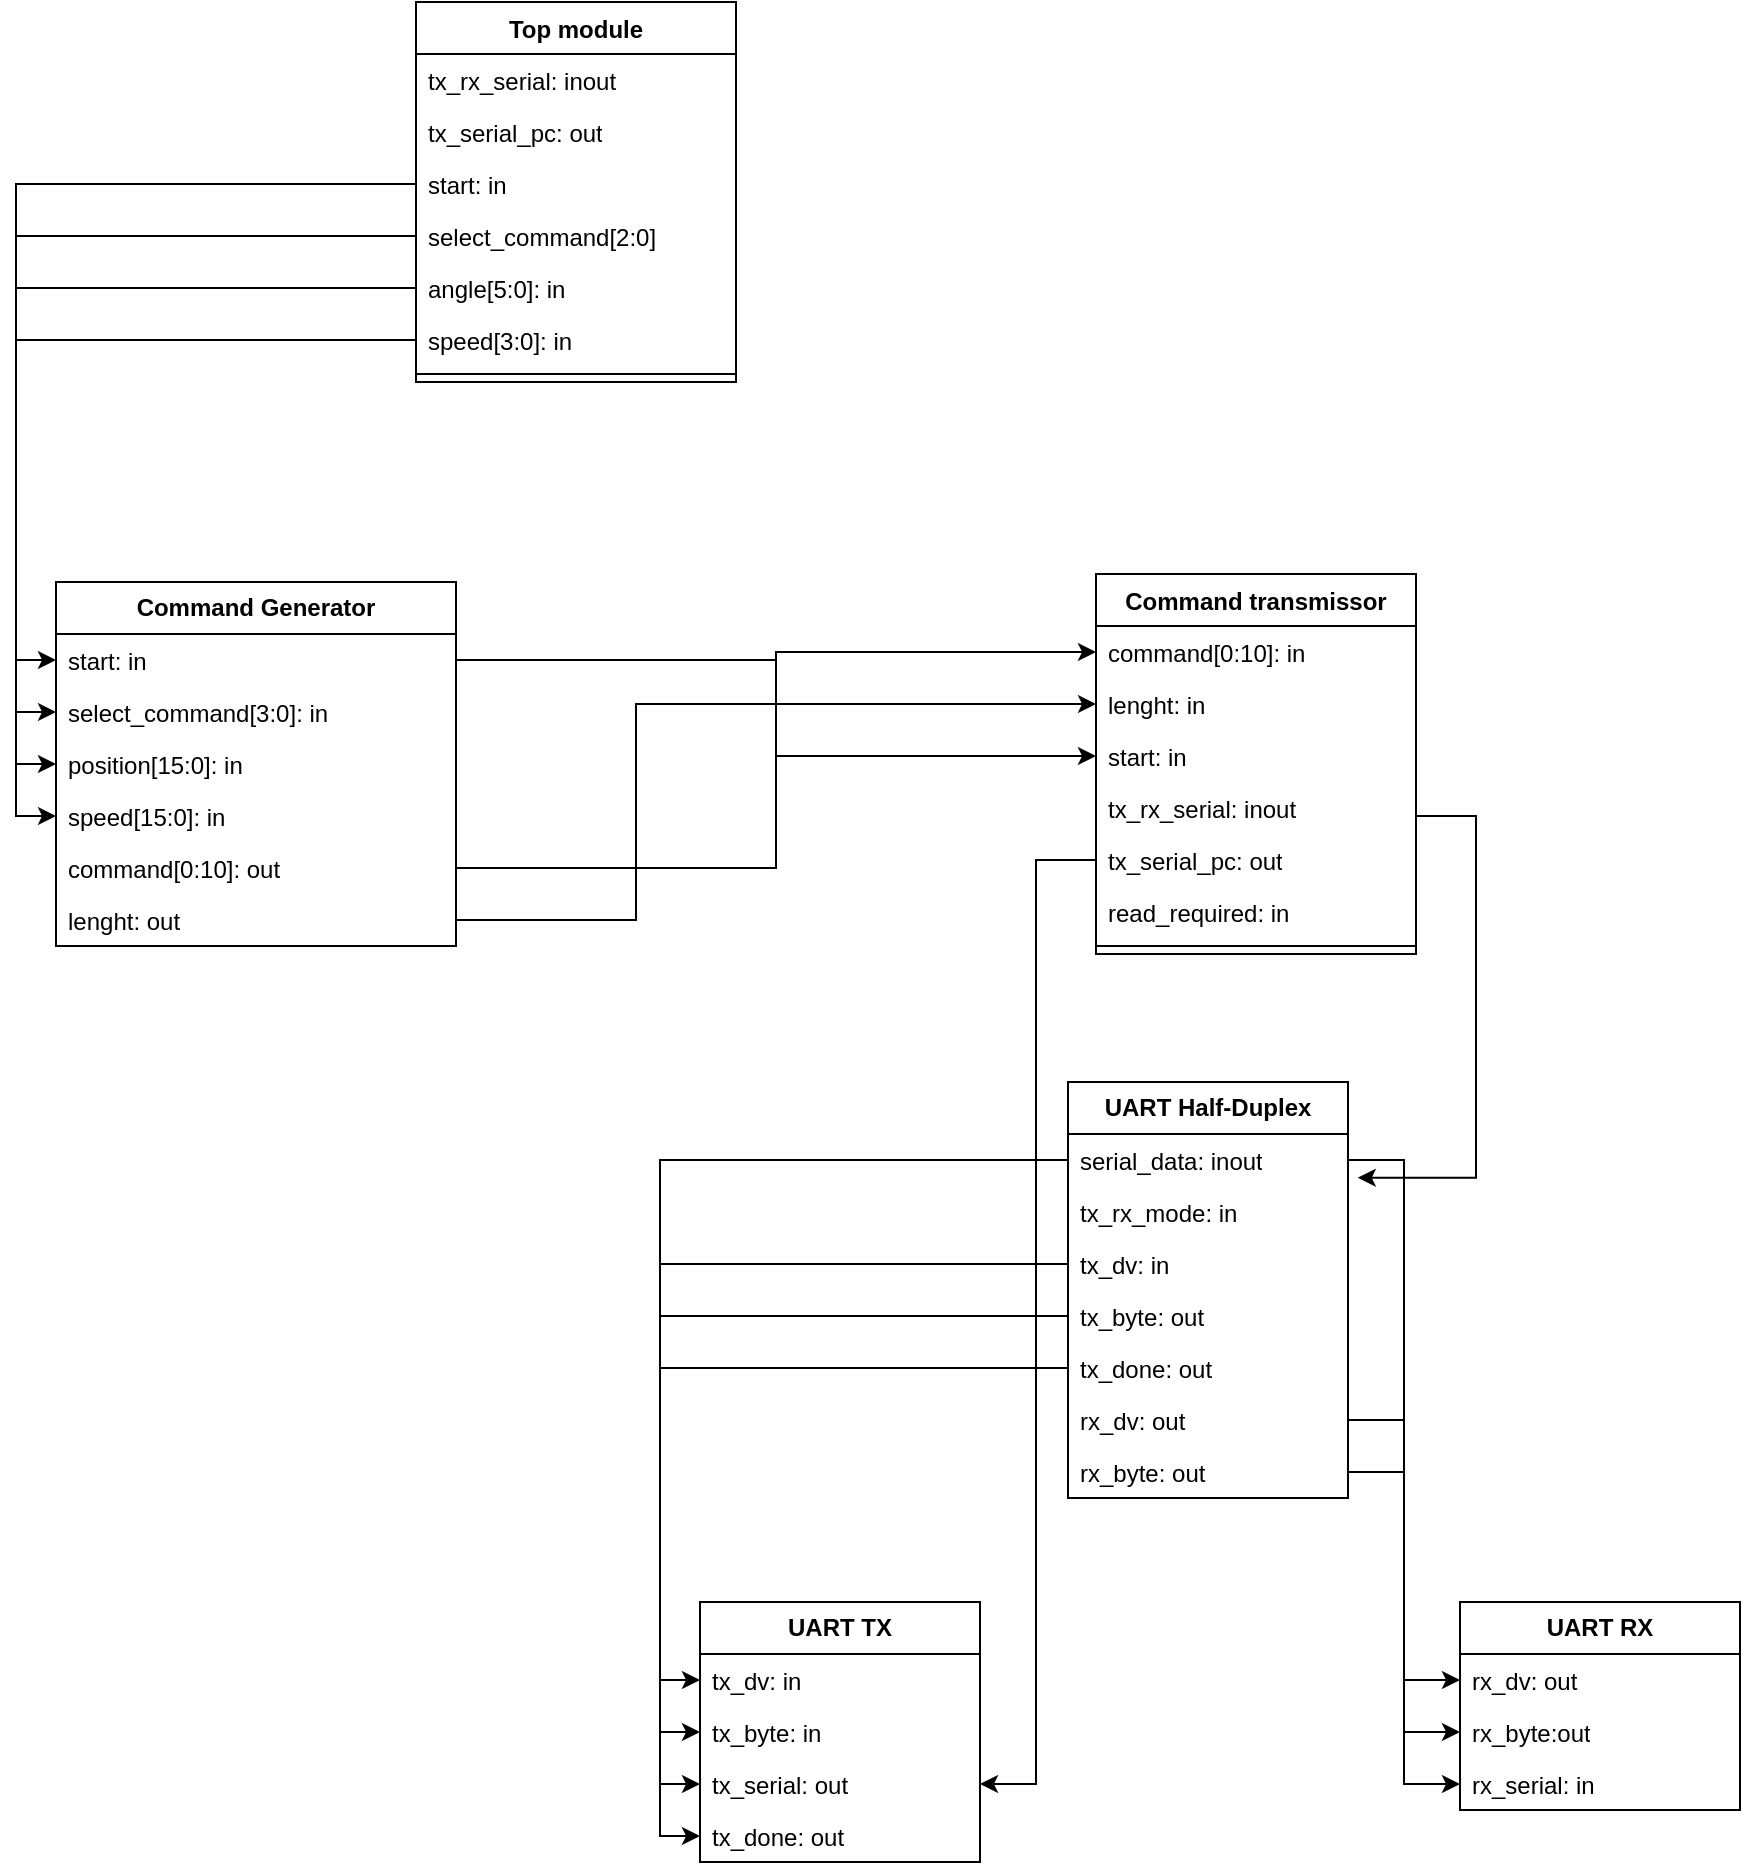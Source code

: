 <mxfile version="24.2.5" type="device">
  <diagram id="C5RBs43oDa-KdzZeNtuy" name="Page-1">
    <mxGraphModel dx="1434" dy="839" grid="1" gridSize="10" guides="1" tooltips="1" connect="1" arrows="1" fold="1" page="1" pageScale="1" pageWidth="827" pageHeight="1169" background="none" math="0" shadow="0">
      <root>
        <mxCell id="WIyWlLk6GJQsqaUBKTNV-0" />
        <mxCell id="WIyWlLk6GJQsqaUBKTNV-1" parent="WIyWlLk6GJQsqaUBKTNV-0" />
        <mxCell id="TnwAJ5CPuAc8V0XNkz1D-4" value="Top module" style="swimlane;fontStyle=1;align=center;verticalAlign=top;childLayout=stackLayout;horizontal=1;startSize=26;horizontalStack=0;resizeParent=1;resizeParentMax=0;resizeLast=0;collapsible=1;marginBottom=0;whiteSpace=wrap;html=1;fillColor=none;" parent="WIyWlLk6GJQsqaUBKTNV-1" vertex="1">
          <mxGeometry x="340" y="150" width="160" height="190" as="geometry" />
        </mxCell>
        <mxCell id="TnwAJ5CPuAc8V0XNkz1D-8" value="tx_rx_serial: inout" style="text;strokeColor=none;fillColor=none;align=left;verticalAlign=top;spacingLeft=4;spacingRight=4;overflow=hidden;rotatable=0;points=[[0,0.5],[1,0.5]];portConstraint=eastwest;whiteSpace=wrap;html=1;" parent="TnwAJ5CPuAc8V0XNkz1D-4" vertex="1">
          <mxGeometry y="26" width="160" height="26" as="geometry" />
        </mxCell>
        <mxCell id="TnwAJ5CPuAc8V0XNkz1D-5" value="tx_serial_pc: out" style="text;strokeColor=none;fillColor=none;align=left;verticalAlign=top;spacingLeft=4;spacingRight=4;overflow=hidden;rotatable=0;points=[[0,0.5],[1,0.5]];portConstraint=eastwest;whiteSpace=wrap;html=1;" parent="TnwAJ5CPuAc8V0XNkz1D-4" vertex="1">
          <mxGeometry y="52" width="160" height="26" as="geometry" />
        </mxCell>
        <mxCell id="TnwAJ5CPuAc8V0XNkz1D-9" value="start: in" style="text;strokeColor=none;fillColor=none;align=left;verticalAlign=top;spacingLeft=4;spacingRight=4;overflow=hidden;rotatable=0;points=[[0,0.5],[1,0.5]];portConstraint=eastwest;whiteSpace=wrap;html=1;" parent="TnwAJ5CPuAc8V0XNkz1D-4" vertex="1">
          <mxGeometry y="78" width="160" height="26" as="geometry" />
        </mxCell>
        <mxCell id="TnwAJ5CPuAc8V0XNkz1D-31" value="select_command[2:0]" style="text;strokeColor=none;fillColor=none;align=left;verticalAlign=top;spacingLeft=4;spacingRight=4;overflow=hidden;rotatable=0;points=[[0,0.5],[1,0.5]];portConstraint=eastwest;whiteSpace=wrap;html=1;" parent="TnwAJ5CPuAc8V0XNkz1D-4" vertex="1">
          <mxGeometry y="104" width="160" height="26" as="geometry" />
        </mxCell>
        <mxCell id="TnwAJ5CPuAc8V0XNkz1D-10" value="angle[5:0]: in" style="text;strokeColor=none;fillColor=none;align=left;verticalAlign=top;spacingLeft=4;spacingRight=4;overflow=hidden;rotatable=0;points=[[0,0.5],[1,0.5]];portConstraint=eastwest;whiteSpace=wrap;html=1;" parent="TnwAJ5CPuAc8V0XNkz1D-4" vertex="1">
          <mxGeometry y="130" width="160" height="26" as="geometry" />
        </mxCell>
        <mxCell id="TnwAJ5CPuAc8V0XNkz1D-11" value="speed[3:0]: in" style="text;strokeColor=none;fillColor=none;align=left;verticalAlign=top;spacingLeft=4;spacingRight=4;overflow=hidden;rotatable=0;points=[[0,0.5],[1,0.5]];portConstraint=eastwest;whiteSpace=wrap;html=1;" parent="TnwAJ5CPuAc8V0XNkz1D-4" vertex="1">
          <mxGeometry y="156" width="160" height="26" as="geometry" />
        </mxCell>
        <mxCell id="TnwAJ5CPuAc8V0XNkz1D-6" value="" style="line;strokeWidth=1;fillColor=none;align=left;verticalAlign=middle;spacingTop=-1;spacingLeft=3;spacingRight=3;rotatable=0;labelPosition=right;points=[];portConstraint=eastwest;strokeColor=inherit;" parent="TnwAJ5CPuAc8V0XNkz1D-4" vertex="1">
          <mxGeometry y="182" width="160" height="8" as="geometry" />
        </mxCell>
        <mxCell id="TnwAJ5CPuAc8V0XNkz1D-13" value="&lt;b&gt;Command Generator&lt;/b&gt;" style="swimlane;fontStyle=0;childLayout=stackLayout;horizontal=1;startSize=26;fillColor=none;horizontalStack=0;resizeParent=1;resizeParentMax=0;resizeLast=0;collapsible=1;marginBottom=0;whiteSpace=wrap;html=1;" parent="WIyWlLk6GJQsqaUBKTNV-1" vertex="1">
          <mxGeometry x="160" y="440" width="200" height="182" as="geometry">
            <mxRectangle x="160" y="440" width="160" height="30" as="alternateBounds" />
          </mxGeometry>
        </mxCell>
        <mxCell id="TnwAJ5CPuAc8V0XNkz1D-14" value="start: in" style="text;strokeColor=none;fillColor=none;align=left;verticalAlign=top;spacingLeft=4;spacingRight=4;overflow=hidden;rotatable=0;points=[[0,0.5],[1,0.5]];portConstraint=eastwest;whiteSpace=wrap;html=1;" parent="TnwAJ5CPuAc8V0XNkz1D-13" vertex="1">
          <mxGeometry y="26" width="200" height="26" as="geometry" />
        </mxCell>
        <mxCell id="TnwAJ5CPuAc8V0XNkz1D-15" value="select_command[&lt;span style=&quot;background-color: initial;&quot;&gt;3:0]: in&lt;/span&gt;" style="text;strokeColor=none;fillColor=none;align=left;verticalAlign=top;spacingLeft=4;spacingRight=4;overflow=hidden;rotatable=0;points=[[0,0.5],[1,0.5]];portConstraint=eastwest;whiteSpace=wrap;html=1;" parent="TnwAJ5CPuAc8V0XNkz1D-13" vertex="1">
          <mxGeometry y="52" width="200" height="26" as="geometry" />
        </mxCell>
        <mxCell id="TnwAJ5CPuAc8V0XNkz1D-16" value="position[15:0]: in" style="text;strokeColor=none;fillColor=none;align=left;verticalAlign=top;spacingLeft=4;spacingRight=4;overflow=hidden;rotatable=0;points=[[0,0.5],[1,0.5]];portConstraint=eastwest;whiteSpace=wrap;html=1;" parent="TnwAJ5CPuAc8V0XNkz1D-13" vertex="1">
          <mxGeometry y="78" width="200" height="26" as="geometry" />
        </mxCell>
        <mxCell id="TnwAJ5CPuAc8V0XNkz1D-18" value="speed[15:0]: in" style="text;strokeColor=none;fillColor=none;align=left;verticalAlign=top;spacingLeft=4;spacingRight=4;overflow=hidden;rotatable=0;points=[[0,0.5],[1,0.5]];portConstraint=eastwest;whiteSpace=wrap;html=1;" parent="TnwAJ5CPuAc8V0XNkz1D-13" vertex="1">
          <mxGeometry y="104" width="200" height="26" as="geometry" />
        </mxCell>
        <mxCell id="TnwAJ5CPuAc8V0XNkz1D-19" value="command[0:10]: out" style="text;strokeColor=none;fillColor=none;align=left;verticalAlign=top;spacingLeft=4;spacingRight=4;overflow=hidden;rotatable=0;points=[[0,0.5],[1,0.5]];portConstraint=eastwest;whiteSpace=wrap;html=1;" parent="TnwAJ5CPuAc8V0XNkz1D-13" vertex="1">
          <mxGeometry y="130" width="200" height="26" as="geometry" />
        </mxCell>
        <mxCell id="TnwAJ5CPuAc8V0XNkz1D-20" value="lenght: out" style="text;strokeColor=none;fillColor=none;align=left;verticalAlign=top;spacingLeft=4;spacingRight=4;overflow=hidden;rotatable=0;points=[[0,0.5],[1,0.5]];portConstraint=eastwest;whiteSpace=wrap;html=1;" parent="TnwAJ5CPuAc8V0XNkz1D-13" vertex="1">
          <mxGeometry y="156" width="200" height="26" as="geometry" />
        </mxCell>
        <mxCell id="TnwAJ5CPuAc8V0XNkz1D-21" style="edgeStyle=orthogonalEdgeStyle;rounded=0;orthogonalLoop=1;jettySize=auto;html=1;exitX=0;exitY=0.5;exitDx=0;exitDy=0;entryX=0;entryY=0.5;entryDx=0;entryDy=0;" parent="WIyWlLk6GJQsqaUBKTNV-1" source="TnwAJ5CPuAc8V0XNkz1D-9" target="TnwAJ5CPuAc8V0XNkz1D-14" edge="1">
          <mxGeometry relative="1" as="geometry" />
        </mxCell>
        <mxCell id="TnwAJ5CPuAc8V0XNkz1D-26" value="Command transmissor" style="swimlane;fontStyle=1;align=center;verticalAlign=top;childLayout=stackLayout;horizontal=1;startSize=26;horizontalStack=0;resizeParent=1;resizeParentMax=0;resizeLast=0;collapsible=1;marginBottom=0;whiteSpace=wrap;html=1;fillColor=none;" parent="WIyWlLk6GJQsqaUBKTNV-1" vertex="1">
          <mxGeometry x="680" y="436" width="160" height="190" as="geometry" />
        </mxCell>
        <mxCell id="TnwAJ5CPuAc8V0XNkz1D-27" value="command[0:10]: in" style="text;strokeColor=none;fillColor=none;align=left;verticalAlign=top;spacingLeft=4;spacingRight=4;overflow=hidden;rotatable=0;points=[[0,0.5],[1,0.5]];portConstraint=eastwest;whiteSpace=wrap;html=1;" parent="TnwAJ5CPuAc8V0XNkz1D-26" vertex="1">
          <mxGeometry y="26" width="160" height="26" as="geometry" />
        </mxCell>
        <mxCell id="TnwAJ5CPuAc8V0XNkz1D-35" value="lenght: in" style="text;strokeColor=none;fillColor=none;align=left;verticalAlign=top;spacingLeft=4;spacingRight=4;overflow=hidden;rotatable=0;points=[[0,0.5],[1,0.5]];portConstraint=eastwest;whiteSpace=wrap;html=1;" parent="TnwAJ5CPuAc8V0XNkz1D-26" vertex="1">
          <mxGeometry y="52" width="160" height="26" as="geometry" />
        </mxCell>
        <mxCell id="TnwAJ5CPuAc8V0XNkz1D-36" value="start: in" style="text;strokeColor=none;fillColor=none;align=left;verticalAlign=top;spacingLeft=4;spacingRight=4;overflow=hidden;rotatable=0;points=[[0,0.5],[1,0.5]];portConstraint=eastwest;whiteSpace=wrap;html=1;" parent="TnwAJ5CPuAc8V0XNkz1D-26" vertex="1">
          <mxGeometry y="78" width="160" height="26" as="geometry" />
        </mxCell>
        <mxCell id="TnwAJ5CPuAc8V0XNkz1D-38" value="tx_rx_serial: inout" style="text;strokeColor=none;fillColor=none;align=left;verticalAlign=top;spacingLeft=4;spacingRight=4;overflow=hidden;rotatable=0;points=[[0,0.5],[1,0.5]];portConstraint=eastwest;whiteSpace=wrap;html=1;" parent="TnwAJ5CPuAc8V0XNkz1D-26" vertex="1">
          <mxGeometry y="104" width="160" height="26" as="geometry" />
        </mxCell>
        <mxCell id="TnwAJ5CPuAc8V0XNkz1D-41" value="tx_serial_pc: out" style="text;strokeColor=none;fillColor=none;align=left;verticalAlign=top;spacingLeft=4;spacingRight=4;overflow=hidden;rotatable=0;points=[[0,0.5],[1,0.5]];portConstraint=eastwest;whiteSpace=wrap;html=1;" parent="TnwAJ5CPuAc8V0XNkz1D-26" vertex="1">
          <mxGeometry y="130" width="160" height="26" as="geometry" />
        </mxCell>
        <mxCell id="amayKDEEgC7S6bJP1GTe-31" value="read_required: in" style="text;strokeColor=none;fillColor=none;align=left;verticalAlign=top;spacingLeft=4;spacingRight=4;overflow=hidden;rotatable=0;points=[[0,0.5],[1,0.5]];portConstraint=eastwest;whiteSpace=wrap;html=1;" parent="TnwAJ5CPuAc8V0XNkz1D-26" vertex="1">
          <mxGeometry y="156" width="160" height="26" as="geometry" />
        </mxCell>
        <mxCell id="TnwAJ5CPuAc8V0XNkz1D-28" value="" style="line;strokeWidth=1;fillColor=none;align=left;verticalAlign=middle;spacingTop=-1;spacingLeft=3;spacingRight=3;rotatable=0;labelPosition=right;points=[];portConstraint=eastwest;strokeColor=inherit;" parent="TnwAJ5CPuAc8V0XNkz1D-26" vertex="1">
          <mxGeometry y="182" width="160" height="8" as="geometry" />
        </mxCell>
        <mxCell id="TnwAJ5CPuAc8V0XNkz1D-30" style="edgeStyle=orthogonalEdgeStyle;rounded=0;orthogonalLoop=1;jettySize=auto;html=1;exitX=0;exitY=0.5;exitDx=0;exitDy=0;entryX=0;entryY=0.5;entryDx=0;entryDy=0;" parent="WIyWlLk6GJQsqaUBKTNV-1" source="TnwAJ5CPuAc8V0XNkz1D-10" target="TnwAJ5CPuAc8V0XNkz1D-16" edge="1">
          <mxGeometry relative="1" as="geometry" />
        </mxCell>
        <mxCell id="TnwAJ5CPuAc8V0XNkz1D-32" style="edgeStyle=orthogonalEdgeStyle;rounded=0;orthogonalLoop=1;jettySize=auto;html=1;exitX=0;exitY=0.5;exitDx=0;exitDy=0;entryX=0;entryY=0.5;entryDx=0;entryDy=0;" parent="WIyWlLk6GJQsqaUBKTNV-1" source="TnwAJ5CPuAc8V0XNkz1D-31" target="TnwAJ5CPuAc8V0XNkz1D-15" edge="1">
          <mxGeometry relative="1" as="geometry" />
        </mxCell>
        <mxCell id="TnwAJ5CPuAc8V0XNkz1D-34" style="edgeStyle=orthogonalEdgeStyle;rounded=0;orthogonalLoop=1;jettySize=auto;html=1;exitX=0;exitY=0.5;exitDx=0;exitDy=0;entryX=0;entryY=0.5;entryDx=0;entryDy=0;" parent="WIyWlLk6GJQsqaUBKTNV-1" source="TnwAJ5CPuAc8V0XNkz1D-11" target="TnwAJ5CPuAc8V0XNkz1D-18" edge="1">
          <mxGeometry relative="1" as="geometry" />
        </mxCell>
        <mxCell id="TnwAJ5CPuAc8V0XNkz1D-44" value="&lt;b&gt;UART Half-Duplex&lt;/b&gt;" style="swimlane;fontStyle=0;childLayout=stackLayout;horizontal=1;startSize=26;fillColor=none;horizontalStack=0;resizeParent=1;resizeParentMax=0;resizeLast=0;collapsible=1;marginBottom=0;whiteSpace=wrap;html=1;" parent="WIyWlLk6GJQsqaUBKTNV-1" vertex="1">
          <mxGeometry x="666" y="690" width="140" height="208" as="geometry" />
        </mxCell>
        <mxCell id="TnwAJ5CPuAc8V0XNkz1D-45" value="serial_data: inout" style="text;strokeColor=none;fillColor=none;align=left;verticalAlign=top;spacingLeft=4;spacingRight=4;overflow=hidden;rotatable=0;points=[[0,0.5],[1,0.5]];portConstraint=eastwest;whiteSpace=wrap;html=1;" parent="TnwAJ5CPuAc8V0XNkz1D-44" vertex="1">
          <mxGeometry y="26" width="140" height="26" as="geometry" />
        </mxCell>
        <mxCell id="TnwAJ5CPuAc8V0XNkz1D-46" value="tx_rx_mode: in" style="text;strokeColor=none;fillColor=none;align=left;verticalAlign=top;spacingLeft=4;spacingRight=4;overflow=hidden;rotatable=0;points=[[0,0.5],[1,0.5]];portConstraint=eastwest;whiteSpace=wrap;html=1;" parent="TnwAJ5CPuAc8V0XNkz1D-44" vertex="1">
          <mxGeometry y="52" width="140" height="26" as="geometry" />
        </mxCell>
        <mxCell id="TnwAJ5CPuAc8V0XNkz1D-47" value="tx_dv: in" style="text;strokeColor=none;fillColor=none;align=left;verticalAlign=top;spacingLeft=4;spacingRight=4;overflow=hidden;rotatable=0;points=[[0,0.5],[1,0.5]];portConstraint=eastwest;whiteSpace=wrap;html=1;" parent="TnwAJ5CPuAc8V0XNkz1D-44" vertex="1">
          <mxGeometry y="78" width="140" height="26" as="geometry" />
        </mxCell>
        <mxCell id="amayKDEEgC7S6bJP1GTe-0" value="tx_byte: out&lt;div&gt;&lt;br&gt;&lt;/div&gt;&lt;div&gt;&lt;br&gt;&lt;/div&gt;" style="text;strokeColor=none;fillColor=none;align=left;verticalAlign=top;spacingLeft=4;spacingRight=4;overflow=hidden;rotatable=0;points=[[0,0.5],[1,0.5]];portConstraint=eastwest;whiteSpace=wrap;html=1;" parent="TnwAJ5CPuAc8V0XNkz1D-44" vertex="1">
          <mxGeometry y="104" width="140" height="26" as="geometry" />
        </mxCell>
        <mxCell id="amayKDEEgC7S6bJP1GTe-1" value="&lt;div&gt;tx_done: out&lt;/div&gt;&lt;div&gt;&lt;br&gt;&lt;/div&gt;" style="text;strokeColor=none;fillColor=none;align=left;verticalAlign=top;spacingLeft=4;spacingRight=4;overflow=hidden;rotatable=0;points=[[0,0.5],[1,0.5]];portConstraint=eastwest;whiteSpace=wrap;html=1;" parent="TnwAJ5CPuAc8V0XNkz1D-44" vertex="1">
          <mxGeometry y="130" width="140" height="26" as="geometry" />
        </mxCell>
        <mxCell id="amayKDEEgC7S6bJP1GTe-2" value="&lt;div&gt;rx_dv: out&lt;/div&gt;" style="text;strokeColor=none;fillColor=none;align=left;verticalAlign=top;spacingLeft=4;spacingRight=4;overflow=hidden;rotatable=0;points=[[0,0.5],[1,0.5]];portConstraint=eastwest;whiteSpace=wrap;html=1;" parent="TnwAJ5CPuAc8V0XNkz1D-44" vertex="1">
          <mxGeometry y="156" width="140" height="26" as="geometry" />
        </mxCell>
        <mxCell id="amayKDEEgC7S6bJP1GTe-3" value="&lt;div&gt;rx_byte: out&lt;/div&gt;" style="text;strokeColor=none;fillColor=none;align=left;verticalAlign=top;spacingLeft=4;spacingRight=4;overflow=hidden;rotatable=0;points=[[0,0.5],[1,0.5]];portConstraint=eastwest;whiteSpace=wrap;html=1;" parent="TnwAJ5CPuAc8V0XNkz1D-44" vertex="1">
          <mxGeometry y="182" width="140" height="26" as="geometry" />
        </mxCell>
        <mxCell id="1zdNLik2yXZ2N5R2brSp-3" style="edgeStyle=orthogonalEdgeStyle;rounded=0;orthogonalLoop=1;jettySize=auto;html=1;exitX=1;exitY=0.5;exitDx=0;exitDy=0;entryX=1.035;entryY=-0.159;entryDx=0;entryDy=0;entryPerimeter=0;" parent="WIyWlLk6GJQsqaUBKTNV-1" source="TnwAJ5CPuAc8V0XNkz1D-38" target="TnwAJ5CPuAc8V0XNkz1D-46" edge="1">
          <mxGeometry relative="1" as="geometry">
            <Array as="points">
              <mxPoint x="870" y="557" />
              <mxPoint x="870" y="738" />
            </Array>
          </mxGeometry>
        </mxCell>
        <mxCell id="amayKDEEgC7S6bJP1GTe-4" value="&lt;b&gt;UART TX&lt;/b&gt;" style="swimlane;fontStyle=0;childLayout=stackLayout;horizontal=1;startSize=26;fillColor=none;horizontalStack=0;resizeParent=1;resizeParentMax=0;resizeLast=0;collapsible=1;marginBottom=0;whiteSpace=wrap;html=1;" parent="WIyWlLk6GJQsqaUBKTNV-1" vertex="1">
          <mxGeometry x="482" y="950" width="140" height="130" as="geometry" />
        </mxCell>
        <mxCell id="amayKDEEgC7S6bJP1GTe-5" value="tx_dv: in" style="text;strokeColor=none;fillColor=none;align=left;verticalAlign=top;spacingLeft=4;spacingRight=4;overflow=hidden;rotatable=0;points=[[0,0.5],[1,0.5]];portConstraint=eastwest;whiteSpace=wrap;html=1;" parent="amayKDEEgC7S6bJP1GTe-4" vertex="1">
          <mxGeometry y="26" width="140" height="26" as="geometry" />
        </mxCell>
        <mxCell id="amayKDEEgC7S6bJP1GTe-6" value="tx_byte: in" style="text;strokeColor=none;fillColor=none;align=left;verticalAlign=top;spacingLeft=4;spacingRight=4;overflow=hidden;rotatable=0;points=[[0,0.5],[1,0.5]];portConstraint=eastwest;whiteSpace=wrap;html=1;" parent="amayKDEEgC7S6bJP1GTe-4" vertex="1">
          <mxGeometry y="52" width="140" height="26" as="geometry" />
        </mxCell>
        <mxCell id="amayKDEEgC7S6bJP1GTe-7" value="tx_serial: out" style="text;strokeColor=none;fillColor=none;align=left;verticalAlign=top;spacingLeft=4;spacingRight=4;overflow=hidden;rotatable=0;points=[[0,0.5],[1,0.5]];portConstraint=eastwest;whiteSpace=wrap;html=1;" parent="amayKDEEgC7S6bJP1GTe-4" vertex="1">
          <mxGeometry y="78" width="140" height="26" as="geometry" />
        </mxCell>
        <mxCell id="amayKDEEgC7S6bJP1GTe-8" value="tx_done: out" style="text;strokeColor=none;fillColor=none;align=left;verticalAlign=top;spacingLeft=4;spacingRight=4;overflow=hidden;rotatable=0;points=[[0,0.5],[1,0.5]];portConstraint=eastwest;whiteSpace=wrap;html=1;" parent="amayKDEEgC7S6bJP1GTe-4" vertex="1">
          <mxGeometry y="104" width="140" height="26" as="geometry" />
        </mxCell>
        <mxCell id="amayKDEEgC7S6bJP1GTe-9" style="edgeStyle=orthogonalEdgeStyle;rounded=0;orthogonalLoop=1;jettySize=auto;html=1;exitX=0;exitY=0.5;exitDx=0;exitDy=0;entryX=0;entryY=0.5;entryDx=0;entryDy=0;" parent="WIyWlLk6GJQsqaUBKTNV-1" source="TnwAJ5CPuAc8V0XNkz1D-47" target="amayKDEEgC7S6bJP1GTe-5" edge="1">
          <mxGeometry relative="1" as="geometry" />
        </mxCell>
        <mxCell id="amayKDEEgC7S6bJP1GTe-11" style="edgeStyle=orthogonalEdgeStyle;rounded=0;orthogonalLoop=1;jettySize=auto;html=1;exitX=0;exitY=0.5;exitDx=0;exitDy=0;entryX=0;entryY=0.5;entryDx=0;entryDy=0;" parent="WIyWlLk6GJQsqaUBKTNV-1" source="amayKDEEgC7S6bJP1GTe-0" target="amayKDEEgC7S6bJP1GTe-6" edge="1">
          <mxGeometry relative="1" as="geometry" />
        </mxCell>
        <mxCell id="amayKDEEgC7S6bJP1GTe-12" style="edgeStyle=orthogonalEdgeStyle;rounded=0;orthogonalLoop=1;jettySize=auto;html=1;exitX=0;exitY=0.5;exitDx=0;exitDy=0;entryX=0;entryY=0.5;entryDx=0;entryDy=0;" parent="WIyWlLk6GJQsqaUBKTNV-1" source="TnwAJ5CPuAc8V0XNkz1D-45" target="amayKDEEgC7S6bJP1GTe-7" edge="1">
          <mxGeometry relative="1" as="geometry" />
        </mxCell>
        <mxCell id="amayKDEEgC7S6bJP1GTe-13" style="edgeStyle=orthogonalEdgeStyle;rounded=0;orthogonalLoop=1;jettySize=auto;html=1;exitX=0;exitY=0.5;exitDx=0;exitDy=0;entryX=0;entryY=0.5;entryDx=0;entryDy=0;" parent="WIyWlLk6GJQsqaUBKTNV-1" source="amayKDEEgC7S6bJP1GTe-1" target="amayKDEEgC7S6bJP1GTe-8" edge="1">
          <mxGeometry relative="1" as="geometry" />
        </mxCell>
        <mxCell id="amayKDEEgC7S6bJP1GTe-16" value="&lt;b&gt;UART RX&lt;/b&gt;" style="swimlane;fontStyle=0;childLayout=stackLayout;horizontal=1;startSize=26;fillColor=none;horizontalStack=0;resizeParent=1;resizeParentMax=0;resizeLast=0;collapsible=1;marginBottom=0;whiteSpace=wrap;html=1;" parent="WIyWlLk6GJQsqaUBKTNV-1" vertex="1">
          <mxGeometry x="862" y="950" width="140" height="104" as="geometry" />
        </mxCell>
        <mxCell id="amayKDEEgC7S6bJP1GTe-17" value="rx_dv: out" style="text;strokeColor=none;fillColor=none;align=left;verticalAlign=top;spacingLeft=4;spacingRight=4;overflow=hidden;rotatable=0;points=[[0,0.5],[1,0.5]];portConstraint=eastwest;whiteSpace=wrap;html=1;" parent="amayKDEEgC7S6bJP1GTe-16" vertex="1">
          <mxGeometry y="26" width="140" height="26" as="geometry" />
        </mxCell>
        <mxCell id="amayKDEEgC7S6bJP1GTe-18" value="rx_byte:out" style="text;strokeColor=none;fillColor=none;align=left;verticalAlign=top;spacingLeft=4;spacingRight=4;overflow=hidden;rotatable=0;points=[[0,0.5],[1,0.5]];portConstraint=eastwest;whiteSpace=wrap;html=1;" parent="amayKDEEgC7S6bJP1GTe-16" vertex="1">
          <mxGeometry y="52" width="140" height="26" as="geometry" />
        </mxCell>
        <mxCell id="amayKDEEgC7S6bJP1GTe-19" value="rx_serial: in" style="text;strokeColor=none;fillColor=none;align=left;verticalAlign=top;spacingLeft=4;spacingRight=4;overflow=hidden;rotatable=0;points=[[0,0.5],[1,0.5]];portConstraint=eastwest;whiteSpace=wrap;html=1;" parent="amayKDEEgC7S6bJP1GTe-16" vertex="1">
          <mxGeometry y="78" width="140" height="26" as="geometry" />
        </mxCell>
        <mxCell id="amayKDEEgC7S6bJP1GTe-21" style="edgeStyle=orthogonalEdgeStyle;rounded=0;orthogonalLoop=1;jettySize=auto;html=1;exitX=1;exitY=0.5;exitDx=0;exitDy=0;entryX=0;entryY=0.5;entryDx=0;entryDy=0;" parent="WIyWlLk6GJQsqaUBKTNV-1" source="amayKDEEgC7S6bJP1GTe-2" target="amayKDEEgC7S6bJP1GTe-17" edge="1">
          <mxGeometry relative="1" as="geometry" />
        </mxCell>
        <mxCell id="amayKDEEgC7S6bJP1GTe-23" style="edgeStyle=orthogonalEdgeStyle;rounded=0;orthogonalLoop=1;jettySize=auto;html=1;exitX=1;exitY=0.5;exitDx=0;exitDy=0;entryX=0;entryY=0.5;entryDx=0;entryDy=0;" parent="WIyWlLk6GJQsqaUBKTNV-1" source="amayKDEEgC7S6bJP1GTe-3" target="amayKDEEgC7S6bJP1GTe-18" edge="1">
          <mxGeometry relative="1" as="geometry" />
        </mxCell>
        <mxCell id="amayKDEEgC7S6bJP1GTe-26" style="edgeStyle=orthogonalEdgeStyle;rounded=0;orthogonalLoop=1;jettySize=auto;html=1;exitX=1;exitY=0.5;exitDx=0;exitDy=0;entryX=0;entryY=0.5;entryDx=0;entryDy=0;" parent="WIyWlLk6GJQsqaUBKTNV-1" source="TnwAJ5CPuAc8V0XNkz1D-45" target="amayKDEEgC7S6bJP1GTe-19" edge="1">
          <mxGeometry relative="1" as="geometry" />
        </mxCell>
        <mxCell id="amayKDEEgC7S6bJP1GTe-34" style="edgeStyle=orthogonalEdgeStyle;rounded=0;orthogonalLoop=1;jettySize=auto;html=1;exitX=1;exitY=0.5;exitDx=0;exitDy=0;" parent="WIyWlLk6GJQsqaUBKTNV-1" source="TnwAJ5CPuAc8V0XNkz1D-14" target="TnwAJ5CPuAc8V0XNkz1D-36" edge="1">
          <mxGeometry relative="1" as="geometry">
            <Array as="points">
              <mxPoint x="520" y="479" />
              <mxPoint x="520" y="527" />
            </Array>
          </mxGeometry>
        </mxCell>
        <mxCell id="amayKDEEgC7S6bJP1GTe-36" style="edgeStyle=orthogonalEdgeStyle;rounded=0;orthogonalLoop=1;jettySize=auto;html=1;exitX=1;exitY=0.5;exitDx=0;exitDy=0;entryX=0;entryY=0.5;entryDx=0;entryDy=0;" parent="WIyWlLk6GJQsqaUBKTNV-1" source="TnwAJ5CPuAc8V0XNkz1D-19" target="TnwAJ5CPuAc8V0XNkz1D-27" edge="1">
          <mxGeometry relative="1" as="geometry" />
        </mxCell>
        <mxCell id="amayKDEEgC7S6bJP1GTe-37" style="edgeStyle=orthogonalEdgeStyle;rounded=0;orthogonalLoop=1;jettySize=auto;html=1;exitX=1;exitY=0.5;exitDx=0;exitDy=0;" parent="WIyWlLk6GJQsqaUBKTNV-1" source="TnwAJ5CPuAc8V0XNkz1D-20" target="TnwAJ5CPuAc8V0XNkz1D-35" edge="1">
          <mxGeometry relative="1" as="geometry">
            <Array as="points">
              <mxPoint x="450" y="609" />
              <mxPoint x="450" y="501" />
            </Array>
          </mxGeometry>
        </mxCell>
        <mxCell id="amayKDEEgC7S6bJP1GTe-42" style="edgeStyle=orthogonalEdgeStyle;rounded=0;orthogonalLoop=1;jettySize=auto;html=1;exitX=0;exitY=0.5;exitDx=0;exitDy=0;entryX=1;entryY=0.5;entryDx=0;entryDy=0;" parent="WIyWlLk6GJQsqaUBKTNV-1" source="TnwAJ5CPuAc8V0XNkz1D-41" target="amayKDEEgC7S6bJP1GTe-7" edge="1">
          <mxGeometry relative="1" as="geometry">
            <Array as="points">
              <mxPoint x="650" y="579" />
              <mxPoint x="650" y="1041" />
            </Array>
          </mxGeometry>
        </mxCell>
      </root>
    </mxGraphModel>
  </diagram>
</mxfile>
